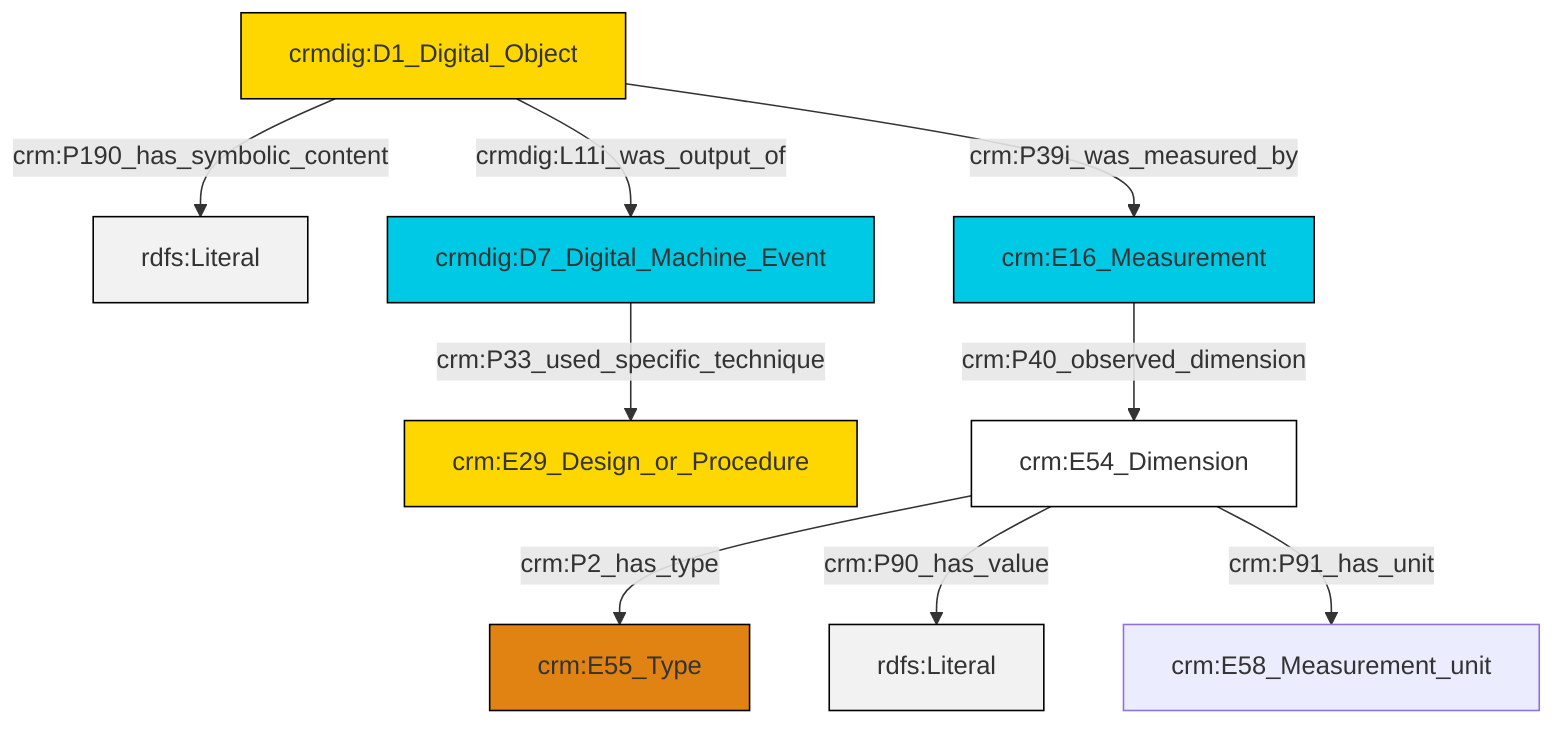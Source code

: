 graph TD
classDef Literal fill:#f2f2f2,stroke:#000000;
classDef CRM_Entity fill:#FFFFFF,stroke:#000000;
classDef Temporal_Entity fill:#00C9E6, stroke:#000000;
classDef Type fill:#E18312, stroke:#000000;
classDef Time-Span fill:#2C9C91, stroke:#000000;
classDef Appellation fill:#FFEB7F, stroke:#000000;
classDef Place fill:#008836, stroke:#000000;
classDef Persistent_Item fill:#B266B2, stroke:#000000;
classDef Conceptual_Object fill:#FFD700, stroke:#000000;
classDef Physical_Thing fill:#D2B48C, stroke:#000000;
classDef Actor fill:#f58aad, stroke:#000000;
classDef PC_Classes fill:#4ce600, stroke:#000000;
classDef Multi fill:#cccccc,stroke:#000000;

0["crmdig:D1_Digital_Object"]:::Conceptual_Object -->|crm:P190_has_symbolic_content| 4[rdfs:Literal]:::Literal
5["crmdig:D7_Digital_Machine_Event"]:::Temporal_Entity -->|crm:P33_used_specific_technique| 6["crm:E29_Design_or_Procedure"]:::Conceptual_Object
7["crm:E54_Dimension"]:::CRM_Entity -->|crm:P2_has_type| 8["crm:E55_Type"]:::Type
9["crm:E16_Measurement"]:::Temporal_Entity -->|crm:P40_observed_dimension| 7["crm:E54_Dimension"]:::CRM_Entity
0["crmdig:D1_Digital_Object"]:::Conceptual_Object -->|crm:P39i_was_measured_by| 9["crm:E16_Measurement"]:::Temporal_Entity
7["crm:E54_Dimension"]:::CRM_Entity -->|crm:P90_has_value| 11[rdfs:Literal]:::Literal
0["crmdig:D1_Digital_Object"]:::Conceptual_Object -->|crmdig:L11i_was_output_of| 5["crmdig:D7_Digital_Machine_Event"]:::Temporal_Entity
7["crm:E54_Dimension"]:::CRM_Entity -->|crm:P91_has_unit| 2["crm:E58_Measurement_unit"]:::Default